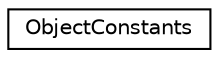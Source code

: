 digraph "Graphical Class Hierarchy"
{
 // LATEX_PDF_SIZE
  edge [fontname="Helvetica",fontsize="10",labelfontname="Helvetica",labelfontsize="10"];
  node [fontname="Helvetica",fontsize="10",shape=record];
  rankdir="LR";
  Node0 [label="ObjectConstants",height=0.2,width=0.4,color="black", fillcolor="white", style="filled",URL="$struct_object_constants.html",tooltip=" "];
}
